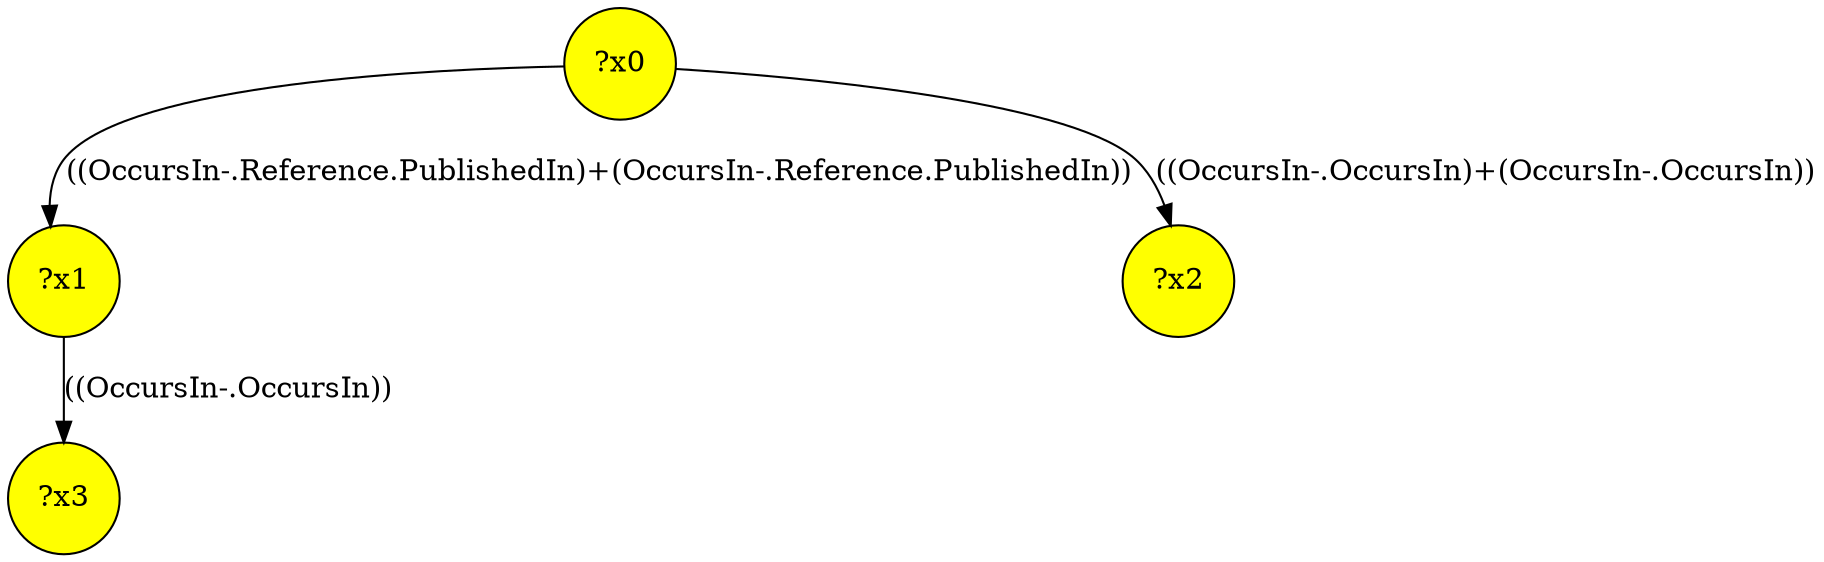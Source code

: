 digraph g {
	x1 [fillcolor="yellow", style="filled," shape=circle, label="?x1"];
	x2 [fillcolor="yellow", style="filled," shape=circle, label="?x2"];
	x3 [fillcolor="yellow", style="filled," shape=circle, label="?x3"];
	x0 [fillcolor="yellow", style="filled," shape=circle, label="?x0"];
	x0 -> x1 [label="((OccursIn-.Reference.PublishedIn)+(OccursIn-.Reference.PublishedIn))"];
	x0 -> x2 [label="((OccursIn-.OccursIn)+(OccursIn-.OccursIn))"];
	x1 -> x3 [label="((OccursIn-.OccursIn))"];
}
